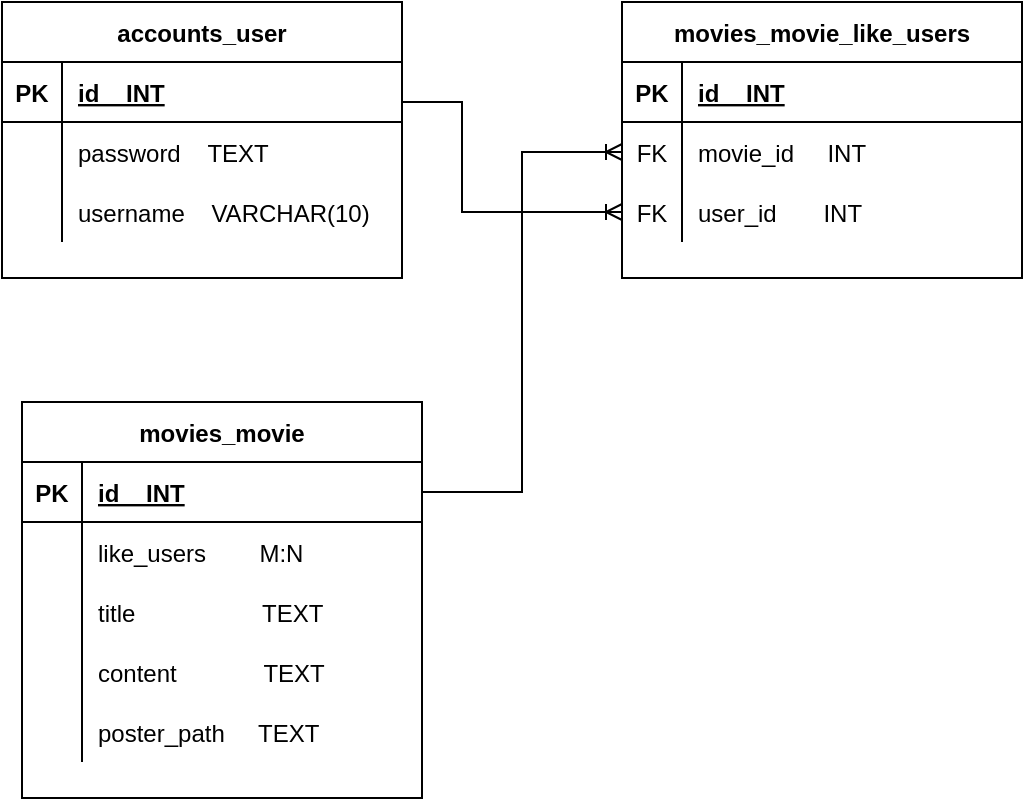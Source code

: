<mxfile version="20.5.3" type="github">
  <diagram id="R2lEEEUBdFMjLlhIrx00" name="Page-1">
    <mxGraphModel dx="1422" dy="762" grid="1" gridSize="10" guides="1" tooltips="1" connect="1" arrows="1" fold="1" page="1" pageScale="1" pageWidth="850" pageHeight="1100" math="0" shadow="0" extFonts="Permanent Marker^https://fonts.googleapis.com/css?family=Permanent+Marker">
      <root>
        <mxCell id="0" />
        <mxCell id="1" parent="0" />
        <mxCell id="C-vyLk0tnHw3VtMMgP7b-23" value="accounts_user" style="shape=table;startSize=30;container=1;collapsible=1;childLayout=tableLayout;fixedRows=1;rowLines=0;fontStyle=1;align=center;resizeLast=1;" parent="1" vertex="1">
          <mxGeometry x="40" y="40" width="200" height="138" as="geometry" />
        </mxCell>
        <mxCell id="C-vyLk0tnHw3VtMMgP7b-24" value="" style="shape=partialRectangle;collapsible=0;dropTarget=0;pointerEvents=0;fillColor=none;points=[[0,0.5],[1,0.5]];portConstraint=eastwest;top=0;left=0;right=0;bottom=1;" parent="C-vyLk0tnHw3VtMMgP7b-23" vertex="1">
          <mxGeometry y="30" width="200" height="30" as="geometry" />
        </mxCell>
        <mxCell id="C-vyLk0tnHw3VtMMgP7b-25" value="PK" style="shape=partialRectangle;overflow=hidden;connectable=0;fillColor=none;top=0;left=0;bottom=0;right=0;fontStyle=1;" parent="C-vyLk0tnHw3VtMMgP7b-24" vertex="1">
          <mxGeometry width="30" height="30" as="geometry">
            <mxRectangle width="30" height="30" as="alternateBounds" />
          </mxGeometry>
        </mxCell>
        <mxCell id="C-vyLk0tnHw3VtMMgP7b-26" value="id    INT" style="shape=partialRectangle;overflow=hidden;connectable=0;fillColor=none;top=0;left=0;bottom=0;right=0;align=left;spacingLeft=6;fontStyle=5;" parent="C-vyLk0tnHw3VtMMgP7b-24" vertex="1">
          <mxGeometry x="30" width="170" height="30" as="geometry">
            <mxRectangle width="170" height="30" as="alternateBounds" />
          </mxGeometry>
        </mxCell>
        <mxCell id="C-vyLk0tnHw3VtMMgP7b-27" value="" style="shape=partialRectangle;collapsible=0;dropTarget=0;pointerEvents=0;fillColor=none;points=[[0,0.5],[1,0.5]];portConstraint=eastwest;top=0;left=0;right=0;bottom=0;" parent="C-vyLk0tnHw3VtMMgP7b-23" vertex="1">
          <mxGeometry y="60" width="200" height="30" as="geometry" />
        </mxCell>
        <mxCell id="C-vyLk0tnHw3VtMMgP7b-28" value="" style="shape=partialRectangle;overflow=hidden;connectable=0;fillColor=none;top=0;left=0;bottom=0;right=0;" parent="C-vyLk0tnHw3VtMMgP7b-27" vertex="1">
          <mxGeometry width="30" height="30" as="geometry">
            <mxRectangle width="30" height="30" as="alternateBounds" />
          </mxGeometry>
        </mxCell>
        <mxCell id="C-vyLk0tnHw3VtMMgP7b-29" value="password    TEXT" style="shape=partialRectangle;overflow=hidden;connectable=0;fillColor=none;top=0;left=0;bottom=0;right=0;align=left;spacingLeft=6;" parent="C-vyLk0tnHw3VtMMgP7b-27" vertex="1">
          <mxGeometry x="30" width="170" height="30" as="geometry">
            <mxRectangle width="170" height="30" as="alternateBounds" />
          </mxGeometry>
        </mxCell>
        <mxCell id="_Gtlp2m8IhrAsZFHsDkw-34" value="" style="shape=partialRectangle;collapsible=0;dropTarget=0;pointerEvents=0;fillColor=none;points=[[0,0.5],[1,0.5]];portConstraint=eastwest;top=0;left=0;right=0;bottom=0;" parent="C-vyLk0tnHw3VtMMgP7b-23" vertex="1">
          <mxGeometry y="90" width="200" height="30" as="geometry" />
        </mxCell>
        <mxCell id="_Gtlp2m8IhrAsZFHsDkw-35" value="" style="shape=partialRectangle;overflow=hidden;connectable=0;fillColor=none;top=0;left=0;bottom=0;right=0;" parent="_Gtlp2m8IhrAsZFHsDkw-34" vertex="1">
          <mxGeometry width="30" height="30" as="geometry">
            <mxRectangle width="30" height="30" as="alternateBounds" />
          </mxGeometry>
        </mxCell>
        <mxCell id="_Gtlp2m8IhrAsZFHsDkw-36" value="username    VARCHAR(10)" style="shape=partialRectangle;overflow=hidden;connectable=0;fillColor=none;top=0;left=0;bottom=0;right=0;align=left;spacingLeft=6;" parent="_Gtlp2m8IhrAsZFHsDkw-34" vertex="1">
          <mxGeometry x="30" width="170" height="30" as="geometry">
            <mxRectangle width="170" height="30" as="alternateBounds" />
          </mxGeometry>
        </mxCell>
        <mxCell id="SHVEnZY-Xj5OVYKTXOCo-20" value="movies_movie" style="shape=table;startSize=30;container=1;collapsible=1;childLayout=tableLayout;fixedRows=1;rowLines=0;fontStyle=1;align=center;resizeLast=1;" parent="1" vertex="1">
          <mxGeometry x="50" y="240" width="200" height="198" as="geometry" />
        </mxCell>
        <mxCell id="SHVEnZY-Xj5OVYKTXOCo-21" value="" style="shape=partialRectangle;collapsible=0;dropTarget=0;pointerEvents=0;fillColor=none;points=[[0,0.5],[1,0.5]];portConstraint=eastwest;top=0;left=0;right=0;bottom=1;" parent="SHVEnZY-Xj5OVYKTXOCo-20" vertex="1">
          <mxGeometry y="30" width="200" height="30" as="geometry" />
        </mxCell>
        <mxCell id="SHVEnZY-Xj5OVYKTXOCo-22" value="PK" style="shape=partialRectangle;overflow=hidden;connectable=0;fillColor=none;top=0;left=0;bottom=0;right=0;fontStyle=1;" parent="SHVEnZY-Xj5OVYKTXOCo-21" vertex="1">
          <mxGeometry width="30" height="30" as="geometry">
            <mxRectangle width="30" height="30" as="alternateBounds" />
          </mxGeometry>
        </mxCell>
        <mxCell id="SHVEnZY-Xj5OVYKTXOCo-23" value="id    INT" style="shape=partialRectangle;overflow=hidden;connectable=0;fillColor=none;top=0;left=0;bottom=0;right=0;align=left;spacingLeft=6;fontStyle=5;" parent="SHVEnZY-Xj5OVYKTXOCo-21" vertex="1">
          <mxGeometry x="30" width="170" height="30" as="geometry">
            <mxRectangle width="170" height="30" as="alternateBounds" />
          </mxGeometry>
        </mxCell>
        <mxCell id="SHVEnZY-Xj5OVYKTXOCo-24" value="" style="shape=partialRectangle;collapsible=0;dropTarget=0;pointerEvents=0;fillColor=none;points=[[0,0.5],[1,0.5]];portConstraint=eastwest;top=0;left=0;right=0;bottom=0;" parent="SHVEnZY-Xj5OVYKTXOCo-20" vertex="1">
          <mxGeometry y="60" width="200" height="30" as="geometry" />
        </mxCell>
        <mxCell id="SHVEnZY-Xj5OVYKTXOCo-25" value="" style="shape=partialRectangle;overflow=hidden;connectable=0;fillColor=none;top=0;left=0;bottom=0;right=0;" parent="SHVEnZY-Xj5OVYKTXOCo-24" vertex="1">
          <mxGeometry width="30" height="30" as="geometry">
            <mxRectangle width="30" height="30" as="alternateBounds" />
          </mxGeometry>
        </mxCell>
        <mxCell id="SHVEnZY-Xj5OVYKTXOCo-26" value="like_users        M:N" style="shape=partialRectangle;overflow=hidden;connectable=0;fillColor=none;top=0;left=0;bottom=0;right=0;align=left;spacingLeft=6;" parent="SHVEnZY-Xj5OVYKTXOCo-24" vertex="1">
          <mxGeometry x="30" width="170" height="30" as="geometry">
            <mxRectangle width="170" height="30" as="alternateBounds" />
          </mxGeometry>
        </mxCell>
        <mxCell id="SHVEnZY-Xj5OVYKTXOCo-27" value="" style="shape=partialRectangle;collapsible=0;dropTarget=0;pointerEvents=0;fillColor=none;points=[[0,0.5],[1,0.5]];portConstraint=eastwest;top=0;left=0;right=0;bottom=0;" parent="SHVEnZY-Xj5OVYKTXOCo-20" vertex="1">
          <mxGeometry y="90" width="200" height="30" as="geometry" />
        </mxCell>
        <mxCell id="SHVEnZY-Xj5OVYKTXOCo-28" value="" style="shape=partialRectangle;overflow=hidden;connectable=0;fillColor=none;top=0;left=0;bottom=0;right=0;" parent="SHVEnZY-Xj5OVYKTXOCo-27" vertex="1">
          <mxGeometry width="30" height="30" as="geometry">
            <mxRectangle width="30" height="30" as="alternateBounds" />
          </mxGeometry>
        </mxCell>
        <mxCell id="SHVEnZY-Xj5OVYKTXOCo-29" value="title                   TEXT" style="shape=partialRectangle;overflow=hidden;connectable=0;fillColor=none;top=0;left=0;bottom=0;right=0;align=left;spacingLeft=6;" parent="SHVEnZY-Xj5OVYKTXOCo-27" vertex="1">
          <mxGeometry x="30" width="170" height="30" as="geometry">
            <mxRectangle width="170" height="30" as="alternateBounds" />
          </mxGeometry>
        </mxCell>
        <mxCell id="SHVEnZY-Xj5OVYKTXOCo-30" value="" style="shape=partialRectangle;collapsible=0;dropTarget=0;pointerEvents=0;fillColor=none;points=[[0,0.5],[1,0.5]];portConstraint=eastwest;top=0;left=0;right=0;bottom=0;" parent="SHVEnZY-Xj5OVYKTXOCo-20" vertex="1">
          <mxGeometry y="120" width="200" height="30" as="geometry" />
        </mxCell>
        <mxCell id="SHVEnZY-Xj5OVYKTXOCo-31" value="" style="shape=partialRectangle;overflow=hidden;connectable=0;fillColor=none;top=0;left=0;bottom=0;right=0;" parent="SHVEnZY-Xj5OVYKTXOCo-30" vertex="1">
          <mxGeometry width="30" height="30" as="geometry">
            <mxRectangle width="30" height="30" as="alternateBounds" />
          </mxGeometry>
        </mxCell>
        <mxCell id="SHVEnZY-Xj5OVYKTXOCo-32" value="content             TEXT" style="shape=partialRectangle;overflow=hidden;connectable=0;fillColor=none;top=0;left=0;bottom=0;right=0;align=left;spacingLeft=6;" parent="SHVEnZY-Xj5OVYKTXOCo-30" vertex="1">
          <mxGeometry x="30" width="170" height="30" as="geometry">
            <mxRectangle width="170" height="30" as="alternateBounds" />
          </mxGeometry>
        </mxCell>
        <mxCell id="IMFWQAuMfKORE_Rh0uTt-1" value="" style="shape=partialRectangle;collapsible=0;dropTarget=0;pointerEvents=0;fillColor=none;points=[[0,0.5],[1,0.5]];portConstraint=eastwest;top=0;left=0;right=0;bottom=0;" parent="SHVEnZY-Xj5OVYKTXOCo-20" vertex="1">
          <mxGeometry y="150" width="200" height="30" as="geometry" />
        </mxCell>
        <mxCell id="IMFWQAuMfKORE_Rh0uTt-2" value="" style="shape=partialRectangle;overflow=hidden;connectable=0;fillColor=none;top=0;left=0;bottom=0;right=0;" parent="IMFWQAuMfKORE_Rh0uTt-1" vertex="1">
          <mxGeometry width="30" height="30" as="geometry">
            <mxRectangle width="30" height="30" as="alternateBounds" />
          </mxGeometry>
        </mxCell>
        <mxCell id="IMFWQAuMfKORE_Rh0uTt-3" value="poster_path     TEXT" style="shape=partialRectangle;overflow=hidden;connectable=0;fillColor=none;top=0;left=0;bottom=0;right=0;align=left;spacingLeft=6;" parent="IMFWQAuMfKORE_Rh0uTt-1" vertex="1">
          <mxGeometry x="30" width="170" height="30" as="geometry">
            <mxRectangle width="170" height="30" as="alternateBounds" />
          </mxGeometry>
        </mxCell>
        <mxCell id="SHVEnZY-Xj5OVYKTXOCo-39" value="movies_movie_like_users" style="shape=table;startSize=30;container=1;collapsible=1;childLayout=tableLayout;fixedRows=1;rowLines=0;fontStyle=1;align=center;resizeLast=1;" parent="1" vertex="1">
          <mxGeometry x="350" y="40" width="200" height="138" as="geometry" />
        </mxCell>
        <mxCell id="SHVEnZY-Xj5OVYKTXOCo-40" value="" style="shape=partialRectangle;collapsible=0;dropTarget=0;pointerEvents=0;fillColor=none;points=[[0,0.5],[1,0.5]];portConstraint=eastwest;top=0;left=0;right=0;bottom=1;" parent="SHVEnZY-Xj5OVYKTXOCo-39" vertex="1">
          <mxGeometry y="30" width="200" height="30" as="geometry" />
        </mxCell>
        <mxCell id="SHVEnZY-Xj5OVYKTXOCo-41" value="PK" style="shape=partialRectangle;overflow=hidden;connectable=0;fillColor=none;top=0;left=0;bottom=0;right=0;fontStyle=1;" parent="SHVEnZY-Xj5OVYKTXOCo-40" vertex="1">
          <mxGeometry width="30" height="30" as="geometry">
            <mxRectangle width="30" height="30" as="alternateBounds" />
          </mxGeometry>
        </mxCell>
        <mxCell id="SHVEnZY-Xj5OVYKTXOCo-42" value="id    INT" style="shape=partialRectangle;overflow=hidden;connectable=0;fillColor=none;top=0;left=0;bottom=0;right=0;align=left;spacingLeft=6;fontStyle=5;" parent="SHVEnZY-Xj5OVYKTXOCo-40" vertex="1">
          <mxGeometry x="30" width="170" height="30" as="geometry">
            <mxRectangle width="170" height="30" as="alternateBounds" />
          </mxGeometry>
        </mxCell>
        <mxCell id="SHVEnZY-Xj5OVYKTXOCo-43" value="" style="shape=partialRectangle;collapsible=0;dropTarget=0;pointerEvents=0;fillColor=none;points=[[0,0.5],[1,0.5]];portConstraint=eastwest;top=0;left=0;right=0;bottom=0;" parent="SHVEnZY-Xj5OVYKTXOCo-39" vertex="1">
          <mxGeometry y="60" width="200" height="30" as="geometry" />
        </mxCell>
        <mxCell id="SHVEnZY-Xj5OVYKTXOCo-44" value="FK" style="shape=partialRectangle;overflow=hidden;connectable=0;fillColor=none;top=0;left=0;bottom=0;right=0;" parent="SHVEnZY-Xj5OVYKTXOCo-43" vertex="1">
          <mxGeometry width="30" height="30" as="geometry">
            <mxRectangle width="30" height="30" as="alternateBounds" />
          </mxGeometry>
        </mxCell>
        <mxCell id="SHVEnZY-Xj5OVYKTXOCo-45" value="movie_id     INT" style="shape=partialRectangle;overflow=hidden;connectable=0;fillColor=none;top=0;left=0;bottom=0;right=0;align=left;spacingLeft=6;" parent="SHVEnZY-Xj5OVYKTXOCo-43" vertex="1">
          <mxGeometry x="30" width="170" height="30" as="geometry">
            <mxRectangle width="170" height="30" as="alternateBounds" />
          </mxGeometry>
        </mxCell>
        <mxCell id="SHVEnZY-Xj5OVYKTXOCo-46" value="" style="shape=partialRectangle;collapsible=0;dropTarget=0;pointerEvents=0;fillColor=none;points=[[0,0.5],[1,0.5]];portConstraint=eastwest;top=0;left=0;right=0;bottom=0;" parent="SHVEnZY-Xj5OVYKTXOCo-39" vertex="1">
          <mxGeometry y="90" width="200" height="30" as="geometry" />
        </mxCell>
        <mxCell id="SHVEnZY-Xj5OVYKTXOCo-47" value="FK" style="shape=partialRectangle;overflow=hidden;connectable=0;fillColor=none;top=0;left=0;bottom=0;right=0;" parent="SHVEnZY-Xj5OVYKTXOCo-46" vertex="1">
          <mxGeometry width="30" height="30" as="geometry">
            <mxRectangle width="30" height="30" as="alternateBounds" />
          </mxGeometry>
        </mxCell>
        <mxCell id="SHVEnZY-Xj5OVYKTXOCo-48" value="user_id       INT" style="shape=partialRectangle;overflow=hidden;connectable=0;fillColor=none;top=0;left=0;bottom=0;right=0;align=left;spacingLeft=6;" parent="SHVEnZY-Xj5OVYKTXOCo-46" vertex="1">
          <mxGeometry x="30" width="170" height="30" as="geometry">
            <mxRectangle width="170" height="30" as="alternateBounds" />
          </mxGeometry>
        </mxCell>
        <mxCell id="SHVEnZY-Xj5OVYKTXOCo-55" value="" style="edgeStyle=elbowEdgeStyle;fontSize=12;html=1;endArrow=ERoneToMany;rounded=0;strokeColor=default;entryX=0;entryY=0.5;entryDx=0;entryDy=0;" parent="1" target="SHVEnZY-Xj5OVYKTXOCo-46" edge="1">
          <mxGeometry width="100" height="100" relative="1" as="geometry">
            <mxPoint x="240" y="90" as="sourcePoint" />
            <mxPoint x="320" y="344.5" as="targetPoint" />
            <Array as="points">
              <mxPoint x="270" y="230" />
              <mxPoint x="270" y="130" />
            </Array>
          </mxGeometry>
        </mxCell>
        <mxCell id="SHVEnZY-Xj5OVYKTXOCo-56" value="" style="edgeStyle=elbowEdgeStyle;fontSize=12;html=1;endArrow=ERoneToMany;rounded=0;strokeColor=default;entryX=0;entryY=0.5;entryDx=0;entryDy=0;exitX=1;exitY=0.5;exitDx=0;exitDy=0;" parent="1" target="SHVEnZY-Xj5OVYKTXOCo-43" edge="1" source="SHVEnZY-Xj5OVYKTXOCo-21">
          <mxGeometry width="100" height="100" relative="1" as="geometry">
            <mxPoint x="240" y="370" as="sourcePoint" />
            <mxPoint x="300" y="392" as="targetPoint" />
          </mxGeometry>
        </mxCell>
      </root>
    </mxGraphModel>
  </diagram>
</mxfile>
